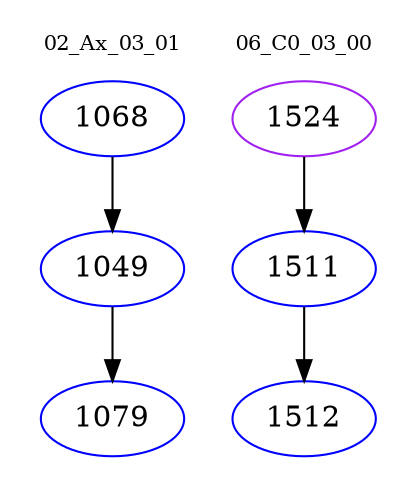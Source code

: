 digraph{
subgraph cluster_0 {
color = white
label = "02_Ax_03_01";
fontsize=10;
T0_1068 [label="1068", color="blue"]
T0_1068 -> T0_1049 [color="black"]
T0_1049 [label="1049", color="blue"]
T0_1049 -> T0_1079 [color="black"]
T0_1079 [label="1079", color="blue"]
}
subgraph cluster_1 {
color = white
label = "06_C0_03_00";
fontsize=10;
T1_1524 [label="1524", color="purple"]
T1_1524 -> T1_1511 [color="black"]
T1_1511 [label="1511", color="blue"]
T1_1511 -> T1_1512 [color="black"]
T1_1512 [label="1512", color="blue"]
}
}
